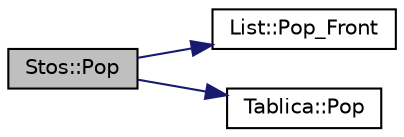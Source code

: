 digraph "Stos::Pop"
{
  edge [fontname="Helvetica",fontsize="10",labelfontname="Helvetica",labelfontsize="10"];
  node [fontname="Helvetica",fontsize="10",shape=record];
  rankdir="LR";
  Node1 [label="Stos::Pop",height=0.2,width=0.4,color="black", fillcolor="grey75", style="filled" fontcolor="black"];
  Node1 -> Node2 [color="midnightblue",fontsize="10",style="solid",fontname="Helvetica"];
  Node2 [label="List::Pop_Front",height=0.2,width=0.4,color="black", fillcolor="white", style="filled",URL="$class_list.html#a60d28fbb02bd3fc770ba0627d9345dde"];
  Node1 -> Node3 [color="midnightblue",fontsize="10",style="solid",fontname="Helvetica"];
  Node3 [label="Tablica::Pop",height=0.2,width=0.4,color="black", fillcolor="white", style="filled",URL="$class_tablica.html#a6153881ffda3f5361c2d664622a4eff4"];
}
